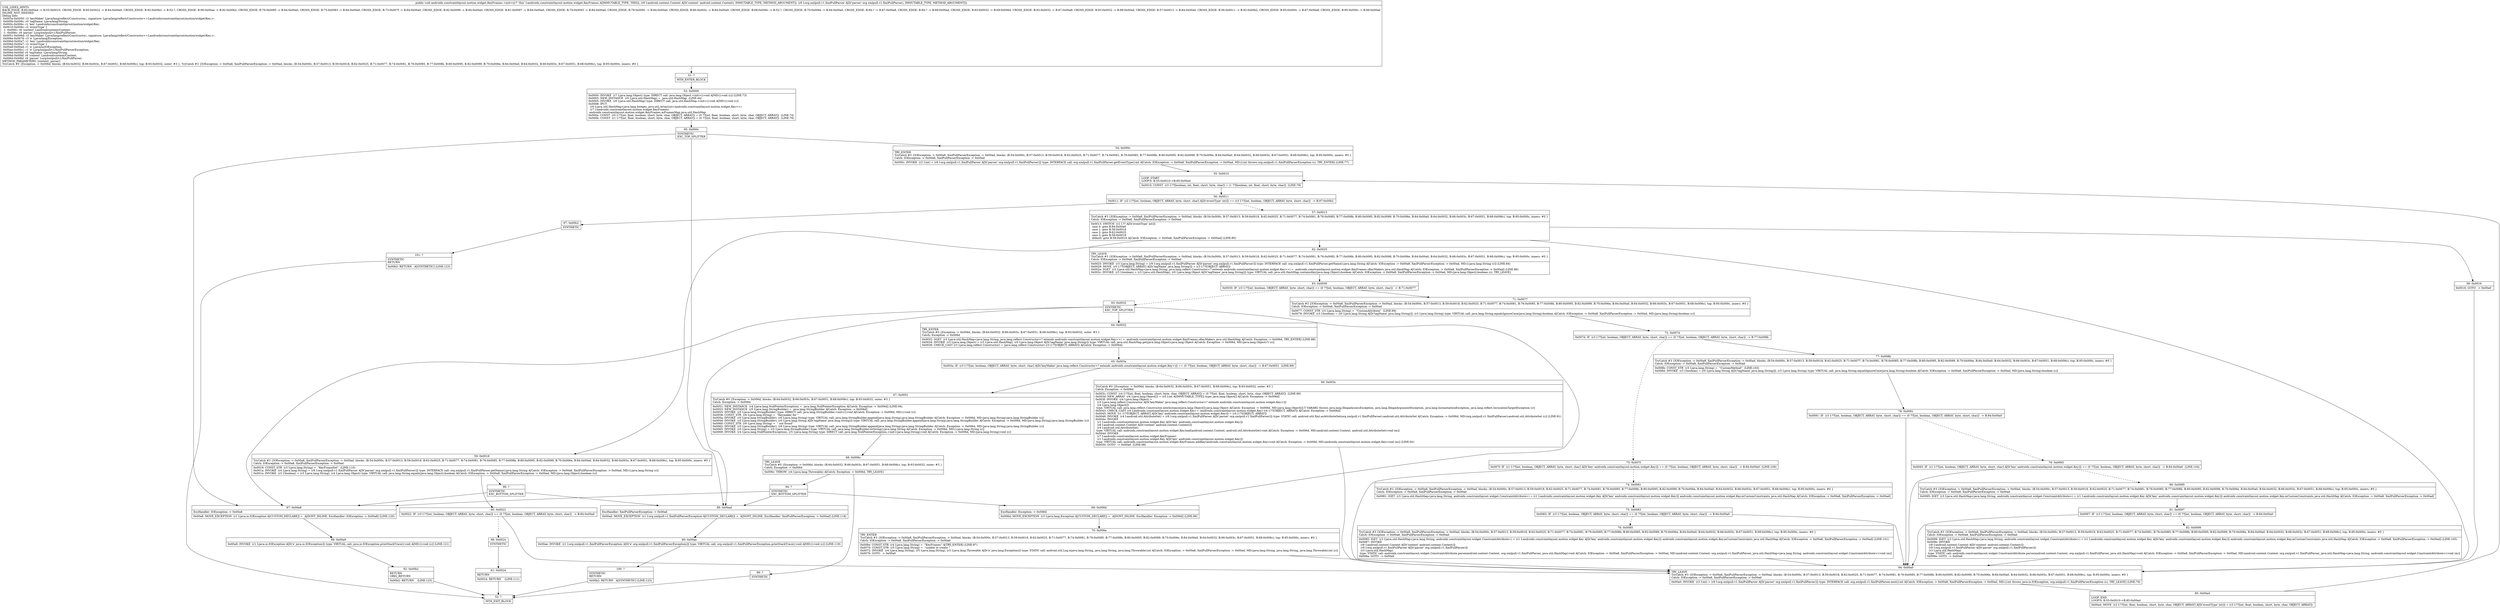 digraph "CFG forandroidx.constraintlayout.motion.widget.KeyFrames.\<init\>(Landroid\/content\/Context;Lorg\/xmlpull\/v1\/XmlPullParser;)V" {
Node_51 [shape=record,label="{51\:\ ?|MTH_ENTER_BLOCK\l}"];
Node_53 [shape=record,label="{53\:\ 0x0000|0x0000: INVOKE  (r7 I:java.lang.Object) type: DIRECT call: java.lang.Object.\<init\>():void A[MD:():void (c)] (LINE:73)\l0x0003: NEW_INSTANCE  (r0 I:java.util.HashMap) =  java.util.HashMap  (LINE:44)\l0x0005: INVOKE  (r0 I:java.util.HashMap) type: DIRECT call: java.util.HashMap.\<init\>():void A[MD:():void (c)]\l0x0008: IPUT  \l  (r0 I:java.util.HashMap\<java.lang.Integer, java.util.ArrayList\<androidx.constraintlayout.motion.widget.Key\>\>)\l  (r7 I:androidx.constraintlayout.motion.widget.KeyFrames)\l androidx.constraintlayout.motion.widget.KeyFrames.mFramesMap java.util.HashMap \l0x000a: CONST  (r0 I:??[int, float, boolean, short, byte, char, OBJECT, ARRAY]) = (0 ??[int, float, boolean, short, byte, char, OBJECT, ARRAY])  (LINE:74)\l0x000b: CONST  (r1 I:??[int, float, boolean, short, byte, char, OBJECT, ARRAY]) = (0 ??[int, float, boolean, short, byte, char, OBJECT, ARRAY])  (LINE:76)\l}"];
Node_95 [shape=record,label="{95\:\ 0x000c|SYNTHETIC\lEXC_TOP_SPLITTER\l}"];
Node_54 [shape=record,label="{54\:\ 0x000c|TRY_ENTER\lTryCatch #3 \{IOException \-\> 0x00a8, XmlPullParserException \-\> 0x00ad, blocks: (B:54:0x000c, B:57:0x0013, B:59:0x0018, B:62:0x0025, B:71:0x0077, B:74:0x0081, B:76:0x0085, B:77:0x008b, B:80:0x0095, B:82:0x0099, B:70:0x006e, B:84:0x00a0, B:64:0x0032, B:66:0x003c, B:67:0x0051, B:68:0x006c), top: B:95:0x000c, inners: #0 \}\lCatch: IOException \-\> 0x00a8, XmlPullParserException \-\> 0x00ad\l|0x000c: INVOKE  (r2 I:int) = (r9 I:org.xmlpull.v1.XmlPullParser A[D('parser' org.xmlpull.v1.XmlPullParser)]) type: INTERFACE call: org.xmlpull.v1.XmlPullParser.getEventType():int A[Catch: IOException \-\> 0x00a8, XmlPullParserException \-\> 0x00ad, MD:():int throws org.xmlpull.v1.XmlPullParserException (c), TRY_ENTER] (LINE:77)\l}"];
Node_55 [shape=record,label="{55\:\ 0x0010|LOOP_START\lLOOP:0: B:55:0x0010\-\>B:85:0x00a4\l|0x0010: CONST  (r3 I:??[boolean, int, float, short, byte, char]) = (1 ??[boolean, int, float, short, byte, char])  (LINE:78)\l}"];
Node_56 [shape=record,label="{56\:\ 0x0011|0x0011: IF  (r2 I:??[int, boolean, OBJECT, ARRAY, byte, short, char] A[D('eventType' int)]) == (r3 I:??[int, boolean, OBJECT, ARRAY, byte, short, char])  \-\> B:97:0x00b2 \l}"];
Node_57 [shape=record,label="{57\:\ 0x0013|TryCatch #3 \{IOException \-\> 0x00a8, XmlPullParserException \-\> 0x00ad, blocks: (B:54:0x000c, B:57:0x0013, B:59:0x0018, B:62:0x0025, B:71:0x0077, B:74:0x0081, B:76:0x0085, B:77:0x008b, B:80:0x0095, B:82:0x0099, B:70:0x006e, B:84:0x00a0, B:64:0x0032, B:66:0x003c, B:67:0x0051, B:68:0x006c), top: B:95:0x000c, inners: #0 \}\lCatch: IOException \-\> 0x00a8, XmlPullParserException \-\> 0x00ad\l|0x0013: SWITCH  (r2 I:?? A[D('eventType' int)])\l case 0: goto B:84:0x00a0\l case 1: goto B:58:0x0016\l case 2: goto B:62:0x0025\l case 3: goto B:59:0x0018\l default: goto B:58:0x0016 A[Catch: IOException \-\> 0x00a8, XmlPullParserException \-\> 0x00ad] (LINE:80)\l}"];
Node_58 [shape=record,label="{58\:\ 0x0016|0x0016: GOTO  \-\> 0x00a0 \l}"];
Node_59 [shape=record,label="{59\:\ 0x0018|TryCatch #3 \{IOException \-\> 0x00a8, XmlPullParserException \-\> 0x00ad, blocks: (B:54:0x000c, B:57:0x0013, B:59:0x0018, B:62:0x0025, B:71:0x0077, B:74:0x0081, B:76:0x0085, B:77:0x008b, B:80:0x0095, B:82:0x0099, B:70:0x006e, B:84:0x00a0, B:64:0x0032, B:66:0x003c, B:67:0x0051, B:68:0x006c), top: B:95:0x000c, inners: #0 \}\lCatch: IOException \-\> 0x00a8, XmlPullParserException \-\> 0x00ad\l|0x0018: CONST_STR  (r3 I:java.lang.String) =  \"KeyFrameSet\"  (LINE:110)\l0x001a: INVOKE  (r4 I:java.lang.String) = (r9 I:org.xmlpull.v1.XmlPullParser A[D('parser' org.xmlpull.v1.XmlPullParser)]) type: INTERFACE call: org.xmlpull.v1.XmlPullParser.getName():java.lang.String A[Catch: IOException \-\> 0x00a8, XmlPullParserException \-\> 0x00ad, MD:():java.lang.String (c)]\l0x001e: INVOKE  (r3 I:boolean) = (r3 I:java.lang.String), (r4 I:java.lang.Object) type: VIRTUAL call: java.lang.String.equals(java.lang.Object):boolean A[Catch: IOException \-\> 0x00a8, XmlPullParserException \-\> 0x00ad, MD:(java.lang.Object):boolean (c)]\l}"];
Node_60 [shape=record,label="{60\:\ 0x0022|0x0022: IF  (r3 I:??[int, boolean, OBJECT, ARRAY, byte, short, char]) == (0 ??[int, boolean, OBJECT, ARRAY, byte, short, char])  \-\> B:84:0x00a0 \l}"];
Node_98 [shape=record,label="{98\:\ 0x0024|SYNTHETIC\l}"];
Node_61 [shape=record,label="{61\:\ 0x0024|RETURN\l|0x0024: RETURN    (LINE:111)\l}"];
Node_52 [shape=record,label="{52\:\ ?|MTH_EXIT_BLOCK\l}"];
Node_96 [shape=record,label="{96\:\ ?|SYNTHETIC\lEXC_BOTTOM_SPLITTER\l}"];
Node_62 [shape=record,label="{62\:\ 0x0025|TRY_LEAVE\lTryCatch #3 \{IOException \-\> 0x00a8, XmlPullParserException \-\> 0x00ad, blocks: (B:54:0x000c, B:57:0x0013, B:59:0x0018, B:62:0x0025, B:71:0x0077, B:74:0x0081, B:76:0x0085, B:77:0x008b, B:80:0x0095, B:82:0x0099, B:70:0x006e, B:84:0x00a0, B:64:0x0032, B:66:0x003c, B:67:0x0051, B:68:0x006c), top: B:95:0x000c, inners: #0 \}\lCatch: IOException \-\> 0x00a8, XmlPullParserException \-\> 0x00ad\l|0x0025: INVOKE  (r3 I:java.lang.String) = (r9 I:org.xmlpull.v1.XmlPullParser A[D('parser' org.xmlpull.v1.XmlPullParser)]) type: INTERFACE call: org.xmlpull.v1.XmlPullParser.getName():java.lang.String A[Catch: IOException \-\> 0x00a8, XmlPullParserException \-\> 0x00ad, MD:():java.lang.String (c)] (LINE:84)\l0x0029: MOVE  (r0 I:??[OBJECT, ARRAY] A[D('tagName' java.lang.String)]) = (r3 I:??[OBJECT, ARRAY]) \l0x002a: SGET  (r3 I:java.util.HashMap\<java.lang.String, java.lang.reflect.Constructor\<? extends androidx.constraintlayout.motion.widget.Key\>\>) =  androidx.constraintlayout.motion.widget.KeyFrames.sKeyMakers java.util.HashMap A[Catch: IOException \-\> 0x00a8, XmlPullParserException \-\> 0x00ad] (LINE:86)\l0x002c: INVOKE  (r3 I:boolean) = (r3 I:java.util.HashMap), (r0 I:java.lang.Object A[D('tagName' java.lang.String)]) type: VIRTUAL call: java.util.HashMap.containsKey(java.lang.Object):boolean A[Catch: IOException \-\> 0x00a8, XmlPullParserException \-\> 0x00ad, MD:(java.lang.Object):boolean (c), TRY_LEAVE]\l}"];
Node_63 [shape=record,label="{63\:\ 0x0030|0x0030: IF  (r3 I:??[int, boolean, OBJECT, ARRAY, byte, short, char]) == (0 ??[int, boolean, OBJECT, ARRAY, byte, short, char])  \-\> B:71:0x0077 \l}"];
Node_71 [shape=record,label="{71\:\ 0x0077|TryCatch #3 \{IOException \-\> 0x00a8, XmlPullParserException \-\> 0x00ad, blocks: (B:54:0x000c, B:57:0x0013, B:59:0x0018, B:62:0x0025, B:71:0x0077, B:74:0x0081, B:76:0x0085, B:77:0x008b, B:80:0x0095, B:82:0x0099, B:70:0x006e, B:84:0x00a0, B:64:0x0032, B:66:0x003c, B:67:0x0051, B:68:0x006c), top: B:95:0x000c, inners: #0 \}\lCatch: IOException \-\> 0x00a8, XmlPullParserException \-\> 0x00ad\l|0x0077: CONST_STR  (r3 I:java.lang.String) =  \"CustomAttribute\"  (LINE:99)\l0x0079: INVOKE  (r3 I:boolean) = (r0 I:java.lang.String A[D('tagName' java.lang.String)]), (r3 I:java.lang.String) type: VIRTUAL call: java.lang.String.equalsIgnoreCase(java.lang.String):boolean A[Catch: IOException \-\> 0x00a8, XmlPullParserException \-\> 0x00ad, MD:(java.lang.String):boolean (c)]\l}"];
Node_72 [shape=record,label="{72\:\ 0x007d|0x007d: IF  (r3 I:??[int, boolean, OBJECT, ARRAY, byte, short, char]) == (0 ??[int, boolean, OBJECT, ARRAY, byte, short, char])  \-\> B:77:0x008b \l}"];
Node_73 [shape=record,label="{73\:\ 0x007f|0x007f: IF  (r1 I:??[int, boolean, OBJECT, ARRAY, byte, short, char] A[D('key' androidx.constraintlayout.motion.widget.Key)]) == (0 ??[int, boolean, OBJECT, ARRAY, byte, short, char])  \-\> B:84:0x00a0  (LINE:100)\l}"];
Node_74 [shape=record,label="{74\:\ 0x0081|TryCatch #3 \{IOException \-\> 0x00a8, XmlPullParserException \-\> 0x00ad, blocks: (B:54:0x000c, B:57:0x0013, B:59:0x0018, B:62:0x0025, B:71:0x0077, B:74:0x0081, B:76:0x0085, B:77:0x008b, B:80:0x0095, B:82:0x0099, B:70:0x006e, B:84:0x00a0, B:64:0x0032, B:66:0x003c, B:67:0x0051, B:68:0x006c), top: B:95:0x000c, inners: #0 \}\lCatch: IOException \-\> 0x00a8, XmlPullParserException \-\> 0x00ad\l|0x0081: IGET  (r3 I:java.util.HashMap\<java.lang.String, androidx.constraintlayout.widget.ConstraintAttribute\>) = (r1 I:androidx.constraintlayout.motion.widget.Key A[D('key' androidx.constraintlayout.motion.widget.Key)]) androidx.constraintlayout.motion.widget.Key.mCustomConstraints java.util.HashMap A[Catch: IOException \-\> 0x00a8, XmlPullParserException \-\> 0x00ad]\l}"];
Node_75 [shape=record,label="{75\:\ 0x0083|0x0083: IF  (r3 I:??[int, boolean, OBJECT, ARRAY, byte, short, char]) == (0 ??[int, boolean, OBJECT, ARRAY, byte, short, char])  \-\> B:84:0x00a0 \l}"];
Node_76 [shape=record,label="{76\:\ 0x0085|TryCatch #3 \{IOException \-\> 0x00a8, XmlPullParserException \-\> 0x00ad, blocks: (B:54:0x000c, B:57:0x0013, B:59:0x0018, B:62:0x0025, B:71:0x0077, B:74:0x0081, B:76:0x0085, B:77:0x008b, B:80:0x0095, B:82:0x0099, B:70:0x006e, B:84:0x00a0, B:64:0x0032, B:66:0x003c, B:67:0x0051, B:68:0x006c), top: B:95:0x000c, inners: #0 \}\lCatch: IOException \-\> 0x00a8, XmlPullParserException \-\> 0x00ad\l|0x0085: IGET  (r3 I:java.util.HashMap\<java.lang.String, androidx.constraintlayout.widget.ConstraintAttribute\>) = (r1 I:androidx.constraintlayout.motion.widget.Key A[D('key' androidx.constraintlayout.motion.widget.Key)]) androidx.constraintlayout.motion.widget.Key.mCustomConstraints java.util.HashMap A[Catch: IOException \-\> 0x00a8, XmlPullParserException \-\> 0x00ad] (LINE:101)\l0x0087: INVOKE  \l  (r8 I:android.content.Context A[D('context' android.content.Context)])\l  (r9 I:org.xmlpull.v1.XmlPullParser A[D('parser' org.xmlpull.v1.XmlPullParser)])\l  (r3 I:java.util.HashMap)\l type: STATIC call: androidx.constraintlayout.widget.ConstraintAttribute.parse(android.content.Context, org.xmlpull.v1.XmlPullParser, java.util.HashMap):void A[Catch: IOException \-\> 0x00a8, XmlPullParserException \-\> 0x00ad, MD:(android.content.Context, org.xmlpull.v1.XmlPullParser, java.util.HashMap\<java.lang.String, androidx.constraintlayout.widget.ConstraintAttribute\>):void (m)]\l0x008a: GOTO  \-\> 0x00a0 \l}"];
Node_77 [shape=record,label="{77\:\ 0x008b|TryCatch #3 \{IOException \-\> 0x00a8, XmlPullParserException \-\> 0x00ad, blocks: (B:54:0x000c, B:57:0x0013, B:59:0x0018, B:62:0x0025, B:71:0x0077, B:74:0x0081, B:76:0x0085, B:77:0x008b, B:80:0x0095, B:82:0x0099, B:70:0x006e, B:84:0x00a0, B:64:0x0032, B:66:0x003c, B:67:0x0051, B:68:0x006c), top: B:95:0x000c, inners: #0 \}\lCatch: IOException \-\> 0x00a8, XmlPullParserException \-\> 0x00ad\l|0x008b: CONST_STR  (r3 I:java.lang.String) =  \"CustomMethod\"  (LINE:103)\l0x008d: INVOKE  (r3 I:boolean) = (r0 I:java.lang.String A[D('tagName' java.lang.String)]), (r3 I:java.lang.String) type: VIRTUAL call: java.lang.String.equalsIgnoreCase(java.lang.String):boolean A[Catch: IOException \-\> 0x00a8, XmlPullParserException \-\> 0x00ad, MD:(java.lang.String):boolean (c)]\l}"];
Node_78 [shape=record,label="{78\:\ 0x0091|0x0091: IF  (r3 I:??[int, boolean, OBJECT, ARRAY, byte, short, char]) == (0 ??[int, boolean, OBJECT, ARRAY, byte, short, char])  \-\> B:84:0x00a0 \l}"];
Node_79 [shape=record,label="{79\:\ 0x0093|0x0093: IF  (r1 I:??[int, boolean, OBJECT, ARRAY, byte, short, char] A[D('key' androidx.constraintlayout.motion.widget.Key)]) == (0 ??[int, boolean, OBJECT, ARRAY, byte, short, char])  \-\> B:84:0x00a0  (LINE:104)\l}"];
Node_80 [shape=record,label="{80\:\ 0x0095|TryCatch #3 \{IOException \-\> 0x00a8, XmlPullParserException \-\> 0x00ad, blocks: (B:54:0x000c, B:57:0x0013, B:59:0x0018, B:62:0x0025, B:71:0x0077, B:74:0x0081, B:76:0x0085, B:77:0x008b, B:80:0x0095, B:82:0x0099, B:70:0x006e, B:84:0x00a0, B:64:0x0032, B:66:0x003c, B:67:0x0051, B:68:0x006c), top: B:95:0x000c, inners: #0 \}\lCatch: IOException \-\> 0x00a8, XmlPullParserException \-\> 0x00ad\l|0x0095: IGET  (r3 I:java.util.HashMap\<java.lang.String, androidx.constraintlayout.widget.ConstraintAttribute\>) = (r1 I:androidx.constraintlayout.motion.widget.Key A[D('key' androidx.constraintlayout.motion.widget.Key)]) androidx.constraintlayout.motion.widget.Key.mCustomConstraints java.util.HashMap A[Catch: IOException \-\> 0x00a8, XmlPullParserException \-\> 0x00ad]\l}"];
Node_81 [shape=record,label="{81\:\ 0x0097|0x0097: IF  (r3 I:??[int, boolean, OBJECT, ARRAY, byte, short, char]) == (0 ??[int, boolean, OBJECT, ARRAY, byte, short, char])  \-\> B:84:0x00a0 \l}"];
Node_82 [shape=record,label="{82\:\ 0x0099|TryCatch #3 \{IOException \-\> 0x00a8, XmlPullParserException \-\> 0x00ad, blocks: (B:54:0x000c, B:57:0x0013, B:59:0x0018, B:62:0x0025, B:71:0x0077, B:74:0x0081, B:76:0x0085, B:77:0x008b, B:80:0x0095, B:82:0x0099, B:70:0x006e, B:84:0x00a0, B:64:0x0032, B:66:0x003c, B:67:0x0051, B:68:0x006c), top: B:95:0x000c, inners: #0 \}\lCatch: IOException \-\> 0x00a8, XmlPullParserException \-\> 0x00ad\l|0x0099: IGET  (r3 I:java.util.HashMap\<java.lang.String, androidx.constraintlayout.widget.ConstraintAttribute\>) = (r1 I:androidx.constraintlayout.motion.widget.Key A[D('key' androidx.constraintlayout.motion.widget.Key)]) androidx.constraintlayout.motion.widget.Key.mCustomConstraints java.util.HashMap A[Catch: IOException \-\> 0x00a8, XmlPullParserException \-\> 0x00ad] (LINE:105)\l0x009b: INVOKE  \l  (r8 I:android.content.Context A[D('context' android.content.Context)])\l  (r9 I:org.xmlpull.v1.XmlPullParser A[D('parser' org.xmlpull.v1.XmlPullParser)])\l  (r3 I:java.util.HashMap)\l type: STATIC call: androidx.constraintlayout.widget.ConstraintAttribute.parse(android.content.Context, org.xmlpull.v1.XmlPullParser, java.util.HashMap):void A[Catch: IOException \-\> 0x00a8, XmlPullParserException \-\> 0x00ad, MD:(android.content.Context, org.xmlpull.v1.XmlPullParser, java.util.HashMap\<java.lang.String, androidx.constraintlayout.widget.ConstraintAttribute\>):void (m)]\l0x009e: GOTO  \-\> 0x00a0 \l}"];
Node_93 [shape=record,label="{93\:\ 0x0032|SYNTHETIC\lEXC_TOP_SPLITTER\l}"];
Node_64 [shape=record,label="{64\:\ 0x0032|TRY_ENTER\lTryCatch #0 \{Exception \-\> 0x006d, blocks: (B:64:0x0032, B:66:0x003c, B:67:0x0051, B:68:0x006c), top: B:93:0x0032, outer: #3 \}\lCatch: Exception \-\> 0x006d\l|0x0032: SGET  (r3 I:java.util.HashMap\<java.lang.String, java.lang.reflect.Constructor\<? extends androidx.constraintlayout.motion.widget.Key\>\>) =  androidx.constraintlayout.motion.widget.KeyFrames.sKeyMakers java.util.HashMap A[Catch: Exception \-\> 0x006d, TRY_ENTER] (LINE:88)\l0x0034: INVOKE  (r3 I:java.lang.Object) = (r3 I:java.util.HashMap), (r0 I:java.lang.Object A[D('tagName' java.lang.String)]) type: VIRTUAL call: java.util.HashMap.get(java.lang.Object):java.lang.Object A[Catch: Exception \-\> 0x006d, MD:(java.lang.Object):V (c)]\l0x0038: CHECK_CAST (r3 I:java.lang.reflect.Constructor) = (java.lang.reflect.Constructor) (r3 I:??[OBJECT, ARRAY]) A[Catch: Exception \-\> 0x006d]\l}"];
Node_65 [shape=record,label="{65\:\ 0x003a|0x003a: IF  (r3 I:??[int, boolean, OBJECT, ARRAY, byte, short, char] A[D('keyMaker' java.lang.reflect.Constructor\<? extends androidx.constraintlayout.motion.widget.Key\>)]) == (0 ??[int, boolean, OBJECT, ARRAY, byte, short, char])  \-\> B:67:0x0051  (LINE:89)\l}"];
Node_66 [shape=record,label="{66\:\ 0x003c|TryCatch #0 \{Exception \-\> 0x006d, blocks: (B:64:0x0032, B:66:0x003c, B:67:0x0051, B:68:0x006c), top: B:93:0x0032, outer: #3 \}\lCatch: Exception \-\> 0x006d\l|0x003c: CONST  (r4 I:??[int, float, boolean, short, byte, char, OBJECT, ARRAY]) = (0 ??[int, float, boolean, short, byte, char, OBJECT, ARRAY])  (LINE:90)\l0x003d: NEW_ARRAY  (r4 I:java.lang.Object[]) = (r4 I:int A[IMMUTABLE_TYPE]) type: java.lang.Object[] A[Catch: Exception \-\> 0x006d]\l0x003f: INVOKE  (r4 I:java.lang.Object) = \l  (r3 I:java.lang.reflect.Constructor A[D('keyMaker' java.lang.reflect.Constructor\<? extends androidx.constraintlayout.motion.widget.Key\>)])\l  (r4 I:java.lang.Object[])\l type: VIRTUAL call: java.lang.reflect.Constructor.newInstance(java.lang.Object[]):java.lang.Object A[Catch: Exception \-\> 0x006d, MD:(java.lang.Object[]):T VARARG throws java.lang.IllegalAccessException, java.lang.IllegalArgumentException, java.lang.InstantiationException, java.lang.reflect.InvocationTargetException (c)]\l0x0043: CHECK_CAST (r4 I:androidx.constraintlayout.motion.widget.Key) = (androidx.constraintlayout.motion.widget.Key) (r4 I:??[OBJECT, ARRAY]) A[Catch: Exception \-\> 0x006d]\l0x0045: MOVE  (r1 I:??[OBJECT, ARRAY] A[D('key' androidx.constraintlayout.motion.widget.Key)]) = (r4 I:??[OBJECT, ARRAY]) \l0x0046: INVOKE  (r4 I:android.util.AttributeSet) = (r9 I:org.xmlpull.v1.XmlPullParser A[D('parser' org.xmlpull.v1.XmlPullParser)]) type: STATIC call: android.util.Xml.asAttributeSet(org.xmlpull.v1.XmlPullParser):android.util.AttributeSet A[Catch: Exception \-\> 0x006d, MD:(org.xmlpull.v1.XmlPullParser):android.util.AttributeSet (c)] (LINE:91)\l0x004a: INVOKE  \l  (r1 I:androidx.constraintlayout.motion.widget.Key A[D('key' androidx.constraintlayout.motion.widget.Key)])\l  (r8 I:android.content.Context A[D('context' android.content.Context)])\l  (r4 I:android.util.AttributeSet)\l type: VIRTUAL call: androidx.constraintlayout.motion.widget.Key.load(android.content.Context, android.util.AttributeSet):void A[Catch: Exception \-\> 0x006d, MD:(android.content.Context, android.util.AttributeSet):void (m)]\l0x004d: INVOKE  \l  (r7 I:androidx.constraintlayout.motion.widget.KeyFrames)\l  (r1 I:androidx.constraintlayout.motion.widget.Key A[D('key' androidx.constraintlayout.motion.widget.Key)])\l type: VIRTUAL call: androidx.constraintlayout.motion.widget.KeyFrames.addKey(androidx.constraintlayout.motion.widget.Key):void A[Catch: Exception \-\> 0x006d, MD:(androidx.constraintlayout.motion.widget.Key):void (m)] (LINE:92)\l0x0050: GOTO  \-\> 0x00a0  (LINE:98)\l}"];
Node_67 [shape=record,label="{67\:\ 0x0051|TryCatch #0 \{Exception \-\> 0x006d, blocks: (B:64:0x0032, B:66:0x003c, B:67:0x0051, B:68:0x006c), top: B:93:0x0032, outer: #3 \}\lCatch: Exception \-\> 0x006d\l|0x0051: NEW_INSTANCE  (r4 I:java.lang.NullPointerException) =  java.lang.NullPointerException A[Catch: Exception \-\> 0x006d] (LINE:94)\l0x0053: NEW_INSTANCE  (r5 I:java.lang.StringBuilder) =  java.lang.StringBuilder A[Catch: Exception \-\> 0x006d]\l0x0055: INVOKE  (r5 I:java.lang.StringBuilder) type: DIRECT call: java.lang.StringBuilder.\<init\>():void A[Catch: Exception \-\> 0x006d, MD:():void (c)]\l0x0058: CONST_STR  (r6 I:java.lang.String) =  \"Keymaker for \" \l0x005a: INVOKE  (r5 I:java.lang.StringBuilder), (r6 I:java.lang.String) type: VIRTUAL call: java.lang.StringBuilder.append(java.lang.String):java.lang.StringBuilder A[Catch: Exception \-\> 0x006d, MD:(java.lang.String):java.lang.StringBuilder (c)]\l0x005d: INVOKE  (r5 I:java.lang.StringBuilder), (r0 I:java.lang.String A[D('tagName' java.lang.String)]) type: VIRTUAL call: java.lang.StringBuilder.append(java.lang.String):java.lang.StringBuilder A[Catch: Exception \-\> 0x006d, MD:(java.lang.String):java.lang.StringBuilder (c)]\l0x0060: CONST_STR  (r6 I:java.lang.String) =  \" not found\" \l0x0062: INVOKE  (r5 I:java.lang.StringBuilder), (r6 I:java.lang.String) type: VIRTUAL call: java.lang.StringBuilder.append(java.lang.String):java.lang.StringBuilder A[Catch: Exception \-\> 0x006d, MD:(java.lang.String):java.lang.StringBuilder (c)]\l0x0065: INVOKE  (r5 I:java.lang.String) = (r5 I:java.lang.StringBuilder) type: VIRTUAL call: java.lang.StringBuilder.toString():java.lang.String A[Catch: Exception \-\> 0x006d, MD:():java.lang.String (c)]\l0x0069: INVOKE  (r4 I:java.lang.NullPointerException), (r5 I:java.lang.String) type: DIRECT call: java.lang.NullPointerException.\<init\>(java.lang.String):void A[Catch: Exception \-\> 0x006d, MD:(java.lang.String):void (c)]\l}"];
Node_68 [shape=record,label="{68\:\ 0x006c|TRY_LEAVE\lTryCatch #0 \{Exception \-\> 0x006d, blocks: (B:64:0x0032, B:66:0x003c, B:67:0x0051, B:68:0x006c), top: B:93:0x0032, outer: #3 \}\lCatch: Exception \-\> 0x006d\l|0x006c: THROW  (r4 I:java.lang.Throwable) A[Catch: Exception \-\> 0x006d, TRY_LEAVE]\l}"];
Node_94 [shape=record,label="{94\:\ ?|SYNTHETIC\lEXC_BOTTOM_SPLITTER\l}"];
Node_99 [shape=record,label="{99\:\ ?|SYNTHETIC\l}"];
Node_69 [shape=record,label="{69\:\ 0x006d|ExcHandler: Exception \-\> 0x006d\l|0x006d: MOVE_EXCEPTION  (r3 I:java.lang.Exception A[CUSTOM_DECLARE]) =  A[DONT_INLINE, ExcHandler: Exception \-\> 0x006d] (LINE:96)\l}"];
Node_70 [shape=record,label="{70\:\ 0x006e|TRY_ENTER\lTryCatch #3 \{IOException \-\> 0x00a8, XmlPullParserException \-\> 0x00ad, blocks: (B:54:0x000c, B:57:0x0013, B:59:0x0018, B:62:0x0025, B:71:0x0077, B:74:0x0081, B:76:0x0085, B:77:0x008b, B:80:0x0095, B:82:0x0099, B:70:0x006e, B:84:0x00a0, B:64:0x0032, B:66:0x003c, B:67:0x0051, B:68:0x006c), top: B:95:0x000c, inners: #0 \}\lCatch: IOException \-\> 0x00a8, XmlPullParserException \-\> 0x00ad\l|0x006e: CONST_STR  (r4 I:java.lang.String) =  \"KeyFrames\" A[TRY_ENTER] (LINE:97)\l0x0070: CONST_STR  (r5 I:java.lang.String) =  \"unable to create \" \l0x0072: INVOKE  (r4 I:java.lang.String), (r5 I:java.lang.String), (r3 I:java.lang.Throwable A[D('e' java.lang.Exception)]) type: STATIC call: android.util.Log.e(java.lang.String, java.lang.String, java.lang.Throwable):int A[Catch: IOException \-\> 0x00a8, XmlPullParserException \-\> 0x00ad, MD:(java.lang.String, java.lang.String, java.lang.Throwable):int (c)]\l0x0076: GOTO  \-\> 0x00a0 \l}"];
Node_84 [shape=record,label="{84\:\ 0x00a0|TRY_LEAVE\lTryCatch #3 \{IOException \-\> 0x00a8, XmlPullParserException \-\> 0x00ad, blocks: (B:54:0x000c, B:57:0x0013, B:59:0x0018, B:62:0x0025, B:71:0x0077, B:74:0x0081, B:76:0x0085, B:77:0x008b, B:80:0x0095, B:82:0x0099, B:70:0x006e, B:84:0x00a0, B:64:0x0032, B:66:0x003c, B:67:0x0051, B:68:0x006c), top: B:95:0x000c, inners: #0 \}\lCatch: IOException \-\> 0x00a8, XmlPullParserException \-\> 0x00ad\l|0x00a0: INVOKE  (r3 I:int) = (r9 I:org.xmlpull.v1.XmlPullParser A[D('parser' org.xmlpull.v1.XmlPullParser)]) type: INTERFACE call: org.xmlpull.v1.XmlPullParser.next():int A[Catch: IOException \-\> 0x00a8, XmlPullParserException \-\> 0x00ad, MD:():int throws java.io.IOException, org.xmlpull.v1.XmlPullParserException (c), TRY_LEAVE] (LINE:79)\l}"];
Node_85 [shape=record,label="{85\:\ 0x00a4|LOOP_END\lLOOP:0: B:55:0x0010\-\>B:85:0x00a4\l|0x00a4: MOVE  (r2 I:??[int, float, boolean, short, byte, char, OBJECT, ARRAY] A[D('eventType' int)]) = (r3 I:??[int, float, boolean, short, byte, char, OBJECT, ARRAY]) \l}"];
Node_97 [shape=record,label="{97\:\ 0x00b2|SYNTHETIC\l}"];
Node_101 [shape=record,label="{101\:\ ?|SYNTHETIC\lRETURN\l|0x00b2: RETURN   A[SYNTHETIC] (LINE:123)\l}"];
Node_87 [shape=record,label="{87\:\ 0x00a8|ExcHandler: IOException \-\> 0x00a8\l|0x00a8: MOVE_EXCEPTION  (r1 I:java.io.IOException A[CUSTOM_DECLARE]) =  A[DONT_INLINE, ExcHandler: IOException \-\> 0x00a8] (LINE:120)\l}"];
Node_88 [shape=record,label="{88\:\ 0x00a9|0x00a9: INVOKE  (r1 I:java.io.IOException A[D('e' java.io.IOException)]) type: VIRTUAL call: java.io.IOException.printStackTrace():void A[MD:():void (s)] (LINE:121)\l}"];
Node_92 [shape=record,label="{92\:\ 0x00b2|RETURN\lORIG_RETURN\l|0x00b2: RETURN    (LINE:123)\l}"];
Node_89 [shape=record,label="{89\:\ 0x00ad|ExcHandler: XmlPullParserException \-\> 0x00ad\l|0x00ad: MOVE_EXCEPTION  (r1 I:org.xmlpull.v1.XmlPullParserException A[CUSTOM_DECLARE]) =  A[DONT_INLINE, ExcHandler: XmlPullParserException \-\> 0x00ad] (LINE:118)\l}"];
Node_90 [shape=record,label="{90\:\ 0x00ae|0x00ae: INVOKE  (r1 I:org.xmlpull.v1.XmlPullParserException A[D('e' org.xmlpull.v1.XmlPullParserException)]) type: VIRTUAL call: org.xmlpull.v1.XmlPullParserException.printStackTrace():void A[MD:():void (c)] (LINE:119)\l}"];
Node_100 [shape=record,label="{100\:\ ?|SYNTHETIC\lRETURN\l|0x00b2: RETURN   A[SYNTHETIC] (LINE:123)\l}"];
MethodNode[shape=record,label="{public void androidx.constraintlayout.motion.widget.KeyFrames.\<init\>((r7 'this' I:androidx.constraintlayout.motion.widget.KeyFrames A[IMMUTABLE_TYPE, THIS]), (r8 I:android.content.Context A[D('context' android.content.Context), IMMUTABLE_TYPE, METHOD_ARGUMENT]), (r9 I:org.xmlpull.v1.XmlPullParser A[D('parser' org.xmlpull.v1.XmlPullParser), IMMUTABLE_TYPE, METHOD_ARGUMENT]))  | USE_LINES_HINTS\lBACK_EDGE: B:85:0x00a4 \-\> B:55:0x0010, CROSS_EDGE: B:60:0x0022 \-\> B:84:0x00a0, CROSS_EDGE: B:92:0x00b2 \-\> B:52:?, CROSS_EDGE: B:90:0x00ae \-\> B:92:0x00b2, CROSS_EDGE: B:76:0x0085 \-\> B:84:0x00a0, CROSS_EDGE: B:75:0x0083 \-\> B:84:0x00a0, CROSS_EDGE: B:73:0x007f \-\> B:84:0x00a0, CROSS_EDGE: B:82:0x0099 \-\> B:84:0x00a0, CROSS_EDGE: B:81:0x0097 \-\> B:84:0x00a0, CROSS_EDGE: B:79:0x0093 \-\> B:84:0x00a0, CROSS_EDGE: B:78:0x0091 \-\> B:84:0x00a0, CROSS_EDGE: B:66:0x003c \-\> B:84:0x00a0, CROSS_EDGE: B:68:0x006c \-\> B:52:?, CROSS_EDGE: B:70:0x006e \-\> B:84:0x00a0, CROSS_EDGE: B:94:? \-\> B:87:0x00a8, CROSS_EDGE: B:94:? \-\> B:89:0x00ad, CROSS_EDGE: B:93:0x0032 \-\> B:69:0x006d, CROSS_EDGE: B:93:0x0032 \-\> B:87:0x00a8, CROSS_EDGE: B:93:0x0032 \-\> B:89:0x00ad, CROSS_EDGE: B:57:0x0013 \-\> B:84:0x00a0, CROSS_EDGE: B:56:0x0011 \-\> B:92:0x00b2, CROSS_EDGE: B:95:0x000c \-\> B:87:0x00a8, CROSS_EDGE: B:95:0x000c \-\> B:89:0x00ad\lINLINE_NOT_NEEDED\lDebug Info:\l  0x003a\-0x0050: r3 'keyMaker' Ljava\/lang\/reflect\/Constructor;, signature: Ljava\/lang\/reflect\/Constructor\<+Landroidx\/constraintlayout\/motion\/widget\/Key;\>;\l  0x000b\-0x006c: r0 'tagName' Ljava\/lang\/String;\l  0x000c\-0x006c: r1 'key' Landroidx\/constraintlayout\/motion\/widget\/Key;\l  0x0010\-0x006c: r2 'eventType' I\l  \-1 \-0x006c: r8 'context' Landroid\/content\/Context;\l  \-1 \-0x006c: r9 'parser' Lorg\/xmlpull\/v1\/XmlPullParser;\l  0x0051\-0x006d: r3 'keyMaker' Ljava\/lang\/reflect\/Constructor;, signature: Ljava\/lang\/reflect\/Constructor\<+Landroidx\/constraintlayout\/motion\/widget\/Key;\>;\l  0x006e\-0x0076: r3 'e' Ljava\/lang\/Exception;\l  0x006d\-0x00a7: r1 'key' Landroidx\/constraintlayout\/motion\/widget\/Key;\l  0x006d\-0x00a7: r2 'eventType' I\l  0x00a9\-0x00ad: r1 'e' Ljava\/io\/IOException;\l  0x00ae\-0x00b1: r1 'e' Lorg\/xmlpull\/v1\/XmlPullParserException;\l  0x006d\-0x00bf: r0 'tagName' Ljava\/lang\/String;\l  0x006d\-0x00bf: r8 'context' Landroid\/content\/Context;\l  0x006d\-0x00bf: r9 'parser' Lorg\/xmlpull\/v1\/XmlPullParser;\lMETHOD_PARAMETERS: [context, parser]\lTryCatch #0 \{Exception \-\> 0x006d, blocks: (B:64:0x0032, B:66:0x003c, B:67:0x0051, B:68:0x006c), top: B:93:0x0032, outer: #3 \}, TryCatch #3 \{IOException \-\> 0x00a8, XmlPullParserException \-\> 0x00ad, blocks: (B:54:0x000c, B:57:0x0013, B:59:0x0018, B:62:0x0025, B:71:0x0077, B:74:0x0081, B:76:0x0085, B:77:0x008b, B:80:0x0095, B:82:0x0099, B:70:0x006e, B:84:0x00a0, B:64:0x0032, B:66:0x003c, B:67:0x0051, B:68:0x006c), top: B:95:0x000c, inners: #0 \}\l}"];
MethodNode -> Node_51;Node_51 -> Node_53;
Node_53 -> Node_95;
Node_95 -> Node_54;
Node_95 -> Node_87;
Node_95 -> Node_89;
Node_54 -> Node_55;
Node_55 -> Node_56;
Node_56 -> Node_57[style=dashed];
Node_56 -> Node_97;
Node_57 -> Node_58;
Node_57 -> Node_59;
Node_57 -> Node_62;
Node_57 -> Node_84;
Node_58 -> Node_84;
Node_59 -> Node_60;
Node_59 -> Node_96;
Node_60 -> Node_84;
Node_60 -> Node_98[style=dashed];
Node_98 -> Node_61;
Node_61 -> Node_52;
Node_96 -> Node_87;
Node_96 -> Node_89;
Node_62 -> Node_63;
Node_63 -> Node_71;
Node_63 -> Node_93[style=dashed];
Node_71 -> Node_72;
Node_72 -> Node_73[style=dashed];
Node_72 -> Node_77;
Node_73 -> Node_74[style=dashed];
Node_73 -> Node_84;
Node_74 -> Node_75;
Node_75 -> Node_76[style=dashed];
Node_75 -> Node_84;
Node_76 -> Node_84;
Node_77 -> Node_78;
Node_78 -> Node_79[style=dashed];
Node_78 -> Node_84;
Node_79 -> Node_80[style=dashed];
Node_79 -> Node_84;
Node_80 -> Node_81;
Node_81 -> Node_82[style=dashed];
Node_81 -> Node_84;
Node_82 -> Node_84;
Node_93 -> Node_64;
Node_93 -> Node_69;
Node_93 -> Node_87;
Node_93 -> Node_89;
Node_64 -> Node_65;
Node_65 -> Node_66[style=dashed];
Node_65 -> Node_67;
Node_66 -> Node_84;
Node_67 -> Node_68;
Node_68 -> Node_94;
Node_68 -> Node_99;
Node_94 -> Node_69;
Node_94 -> Node_87;
Node_94 -> Node_89;
Node_99 -> Node_52;
Node_69 -> Node_70;
Node_70 -> Node_84;
Node_84 -> Node_85;
Node_85 -> Node_55;
Node_97 -> Node_101;
Node_101 -> Node_52;
Node_87 -> Node_88;
Node_88 -> Node_92;
Node_92 -> Node_52;
Node_89 -> Node_90;
Node_90 -> Node_100;
Node_100 -> Node_52;
}

